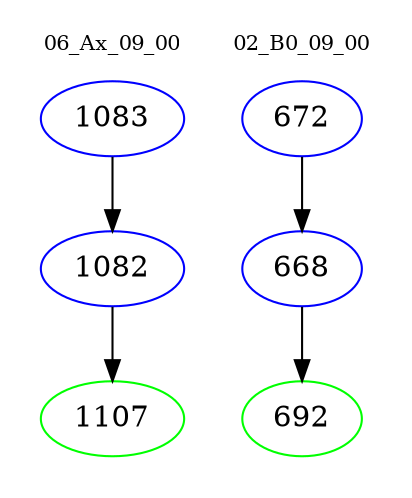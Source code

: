digraph{
subgraph cluster_0 {
color = white
label = "06_Ax_09_00";
fontsize=10;
T0_1083 [label="1083", color="blue"]
T0_1083 -> T0_1082 [color="black"]
T0_1082 [label="1082", color="blue"]
T0_1082 -> T0_1107 [color="black"]
T0_1107 [label="1107", color="green"]
}
subgraph cluster_1 {
color = white
label = "02_B0_09_00";
fontsize=10;
T1_672 [label="672", color="blue"]
T1_672 -> T1_668 [color="black"]
T1_668 [label="668", color="blue"]
T1_668 -> T1_692 [color="black"]
T1_692 [label="692", color="green"]
}
}
